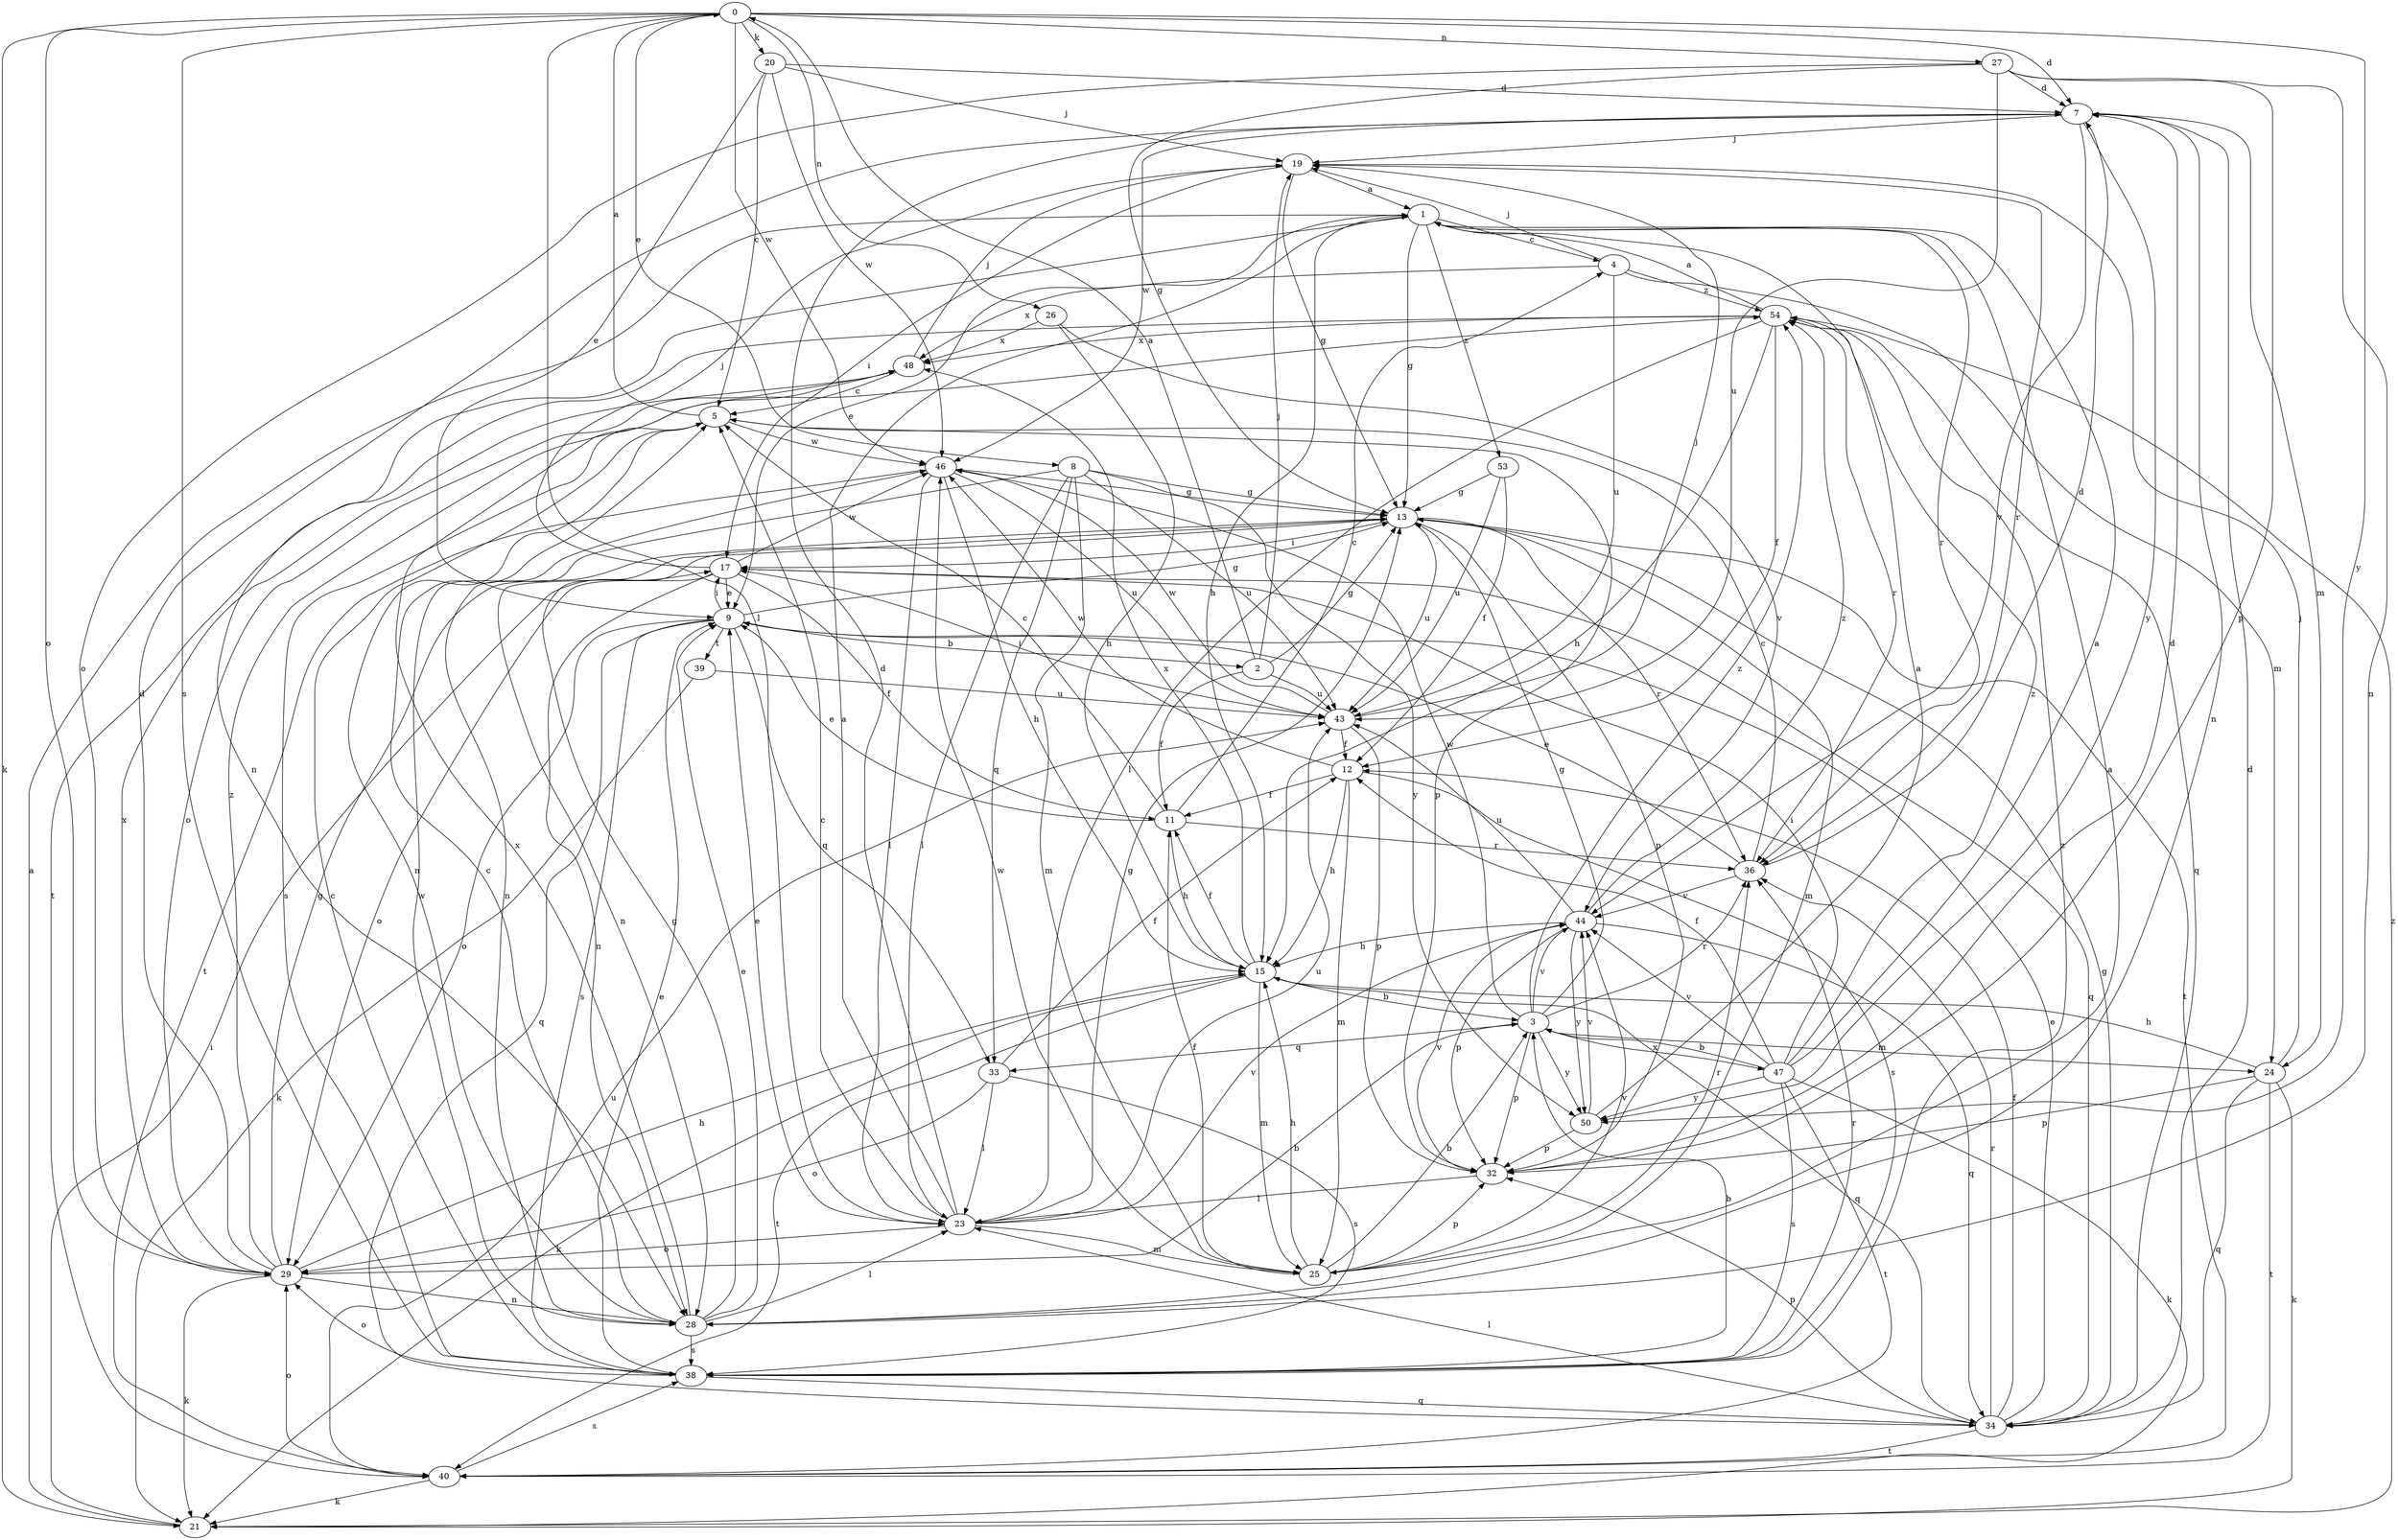 strict digraph  {
0;
1;
2;
3;
4;
5;
7;
8;
9;
11;
12;
13;
15;
17;
19;
20;
21;
23;
24;
25;
26;
27;
28;
29;
32;
33;
34;
36;
38;
39;
40;
43;
44;
46;
47;
48;
50;
53;
54;
0 -> 7  [label=d];
0 -> 8  [label=e];
0 -> 20  [label=k];
0 -> 21  [label=k];
0 -> 23  [label=l];
0 -> 26  [label=n];
0 -> 27  [label=n];
0 -> 29  [label=o];
0 -> 38  [label=s];
0 -> 46  [label=w];
0 -> 50  [label=y];
1 -> 4  [label=c];
1 -> 9  [label=e];
1 -> 13  [label=g];
1 -> 15  [label=h];
1 -> 28  [label=n];
1 -> 36  [label=r];
1 -> 53  [label=z];
2 -> 0  [label=a];
2 -> 11  [label=f];
2 -> 13  [label=g];
2 -> 19  [label=j];
2 -> 43  [label=u];
3 -> 13  [label=g];
3 -> 24  [label=m];
3 -> 32  [label=p];
3 -> 33  [label=q];
3 -> 36  [label=r];
3 -> 44  [label=v];
3 -> 46  [label=w];
3 -> 47  [label=x];
3 -> 50  [label=y];
3 -> 54  [label=z];
4 -> 19  [label=j];
4 -> 24  [label=m];
4 -> 43  [label=u];
4 -> 48  [label=x];
4 -> 54  [label=z];
5 -> 0  [label=a];
5 -> 28  [label=n];
5 -> 32  [label=p];
5 -> 38  [label=s];
5 -> 46  [label=w];
7 -> 19  [label=j];
7 -> 24  [label=m];
7 -> 28  [label=n];
7 -> 44  [label=v];
7 -> 46  [label=w];
7 -> 50  [label=y];
8 -> 13  [label=g];
8 -> 23  [label=l];
8 -> 25  [label=m];
8 -> 28  [label=n];
8 -> 33  [label=q];
8 -> 43  [label=u];
8 -> 50  [label=y];
9 -> 2  [label=b];
9 -> 13  [label=g];
9 -> 17  [label=i];
9 -> 29  [label=o];
9 -> 33  [label=q];
9 -> 34  [label=q];
9 -> 38  [label=s];
9 -> 39  [label=t];
11 -> 4  [label=c];
11 -> 5  [label=c];
11 -> 9  [label=e];
11 -> 15  [label=h];
11 -> 36  [label=r];
12 -> 11  [label=f];
12 -> 15  [label=h];
12 -> 25  [label=m];
12 -> 38  [label=s];
12 -> 46  [label=w];
13 -> 17  [label=i];
13 -> 25  [label=m];
13 -> 28  [label=n];
13 -> 32  [label=p];
13 -> 36  [label=r];
13 -> 40  [label=t];
13 -> 43  [label=u];
15 -> 3  [label=b];
15 -> 11  [label=f];
15 -> 21  [label=k];
15 -> 25  [label=m];
15 -> 34  [label=q];
15 -> 40  [label=t];
15 -> 48  [label=x];
17 -> 9  [label=e];
17 -> 11  [label=f];
17 -> 19  [label=j];
17 -> 28  [label=n];
17 -> 29  [label=o];
17 -> 34  [label=q];
17 -> 46  [label=w];
19 -> 1  [label=a];
19 -> 13  [label=g];
19 -> 17  [label=i];
19 -> 36  [label=r];
20 -> 5  [label=c];
20 -> 7  [label=d];
20 -> 9  [label=e];
20 -> 19  [label=j];
20 -> 46  [label=w];
21 -> 1  [label=a];
21 -> 17  [label=i];
21 -> 54  [label=z];
23 -> 1  [label=a];
23 -> 5  [label=c];
23 -> 7  [label=d];
23 -> 9  [label=e];
23 -> 13  [label=g];
23 -> 25  [label=m];
23 -> 29  [label=o];
23 -> 43  [label=u];
23 -> 44  [label=v];
24 -> 15  [label=h];
24 -> 19  [label=j];
24 -> 21  [label=k];
24 -> 32  [label=p];
24 -> 34  [label=q];
24 -> 40  [label=t];
25 -> 3  [label=b];
25 -> 11  [label=f];
25 -> 15  [label=h];
25 -> 32  [label=p];
25 -> 36  [label=r];
25 -> 44  [label=v];
25 -> 46  [label=w];
26 -> 15  [label=h];
26 -> 44  [label=v];
26 -> 48  [label=x];
27 -> 7  [label=d];
27 -> 13  [label=g];
27 -> 28  [label=n];
27 -> 29  [label=o];
27 -> 32  [label=p];
27 -> 43  [label=u];
28 -> 1  [label=a];
28 -> 5  [label=c];
28 -> 9  [label=e];
28 -> 13  [label=g];
28 -> 23  [label=l];
28 -> 38  [label=s];
28 -> 46  [label=w];
28 -> 48  [label=x];
29 -> 3  [label=b];
29 -> 7  [label=d];
29 -> 13  [label=g];
29 -> 15  [label=h];
29 -> 21  [label=k];
29 -> 28  [label=n];
29 -> 48  [label=x];
29 -> 54  [label=z];
32 -> 7  [label=d];
32 -> 23  [label=l];
32 -> 44  [label=v];
33 -> 12  [label=f];
33 -> 23  [label=l];
33 -> 29  [label=o];
33 -> 38  [label=s];
34 -> 7  [label=d];
34 -> 9  [label=e];
34 -> 12  [label=f];
34 -> 13  [label=g];
34 -> 23  [label=l];
34 -> 32  [label=p];
34 -> 36  [label=r];
34 -> 40  [label=t];
36 -> 5  [label=c];
36 -> 7  [label=d];
36 -> 9  [label=e];
36 -> 44  [label=v];
38 -> 3  [label=b];
38 -> 5  [label=c];
38 -> 9  [label=e];
38 -> 29  [label=o];
38 -> 34  [label=q];
38 -> 36  [label=r];
38 -> 54  [label=z];
39 -> 21  [label=k];
39 -> 43  [label=u];
40 -> 21  [label=k];
40 -> 29  [label=o];
40 -> 38  [label=s];
40 -> 43  [label=u];
43 -> 12  [label=f];
43 -> 17  [label=i];
43 -> 19  [label=j];
43 -> 32  [label=p];
43 -> 46  [label=w];
44 -> 15  [label=h];
44 -> 32  [label=p];
44 -> 34  [label=q];
44 -> 43  [label=u];
44 -> 50  [label=y];
44 -> 54  [label=z];
46 -> 13  [label=g];
46 -> 15  [label=h];
46 -> 23  [label=l];
46 -> 40  [label=t];
46 -> 43  [label=u];
47 -> 1  [label=a];
47 -> 3  [label=b];
47 -> 12  [label=f];
47 -> 17  [label=i];
47 -> 21  [label=k];
47 -> 38  [label=s];
47 -> 40  [label=t];
47 -> 44  [label=v];
47 -> 50  [label=y];
47 -> 54  [label=z];
48 -> 5  [label=c];
48 -> 19  [label=j];
48 -> 29  [label=o];
50 -> 1  [label=a];
50 -> 32  [label=p];
50 -> 44  [label=v];
53 -> 12  [label=f];
53 -> 13  [label=g];
53 -> 43  [label=u];
54 -> 1  [label=a];
54 -> 12  [label=f];
54 -> 15  [label=h];
54 -> 23  [label=l];
54 -> 34  [label=q];
54 -> 36  [label=r];
54 -> 40  [label=t];
54 -> 48  [label=x];
}

